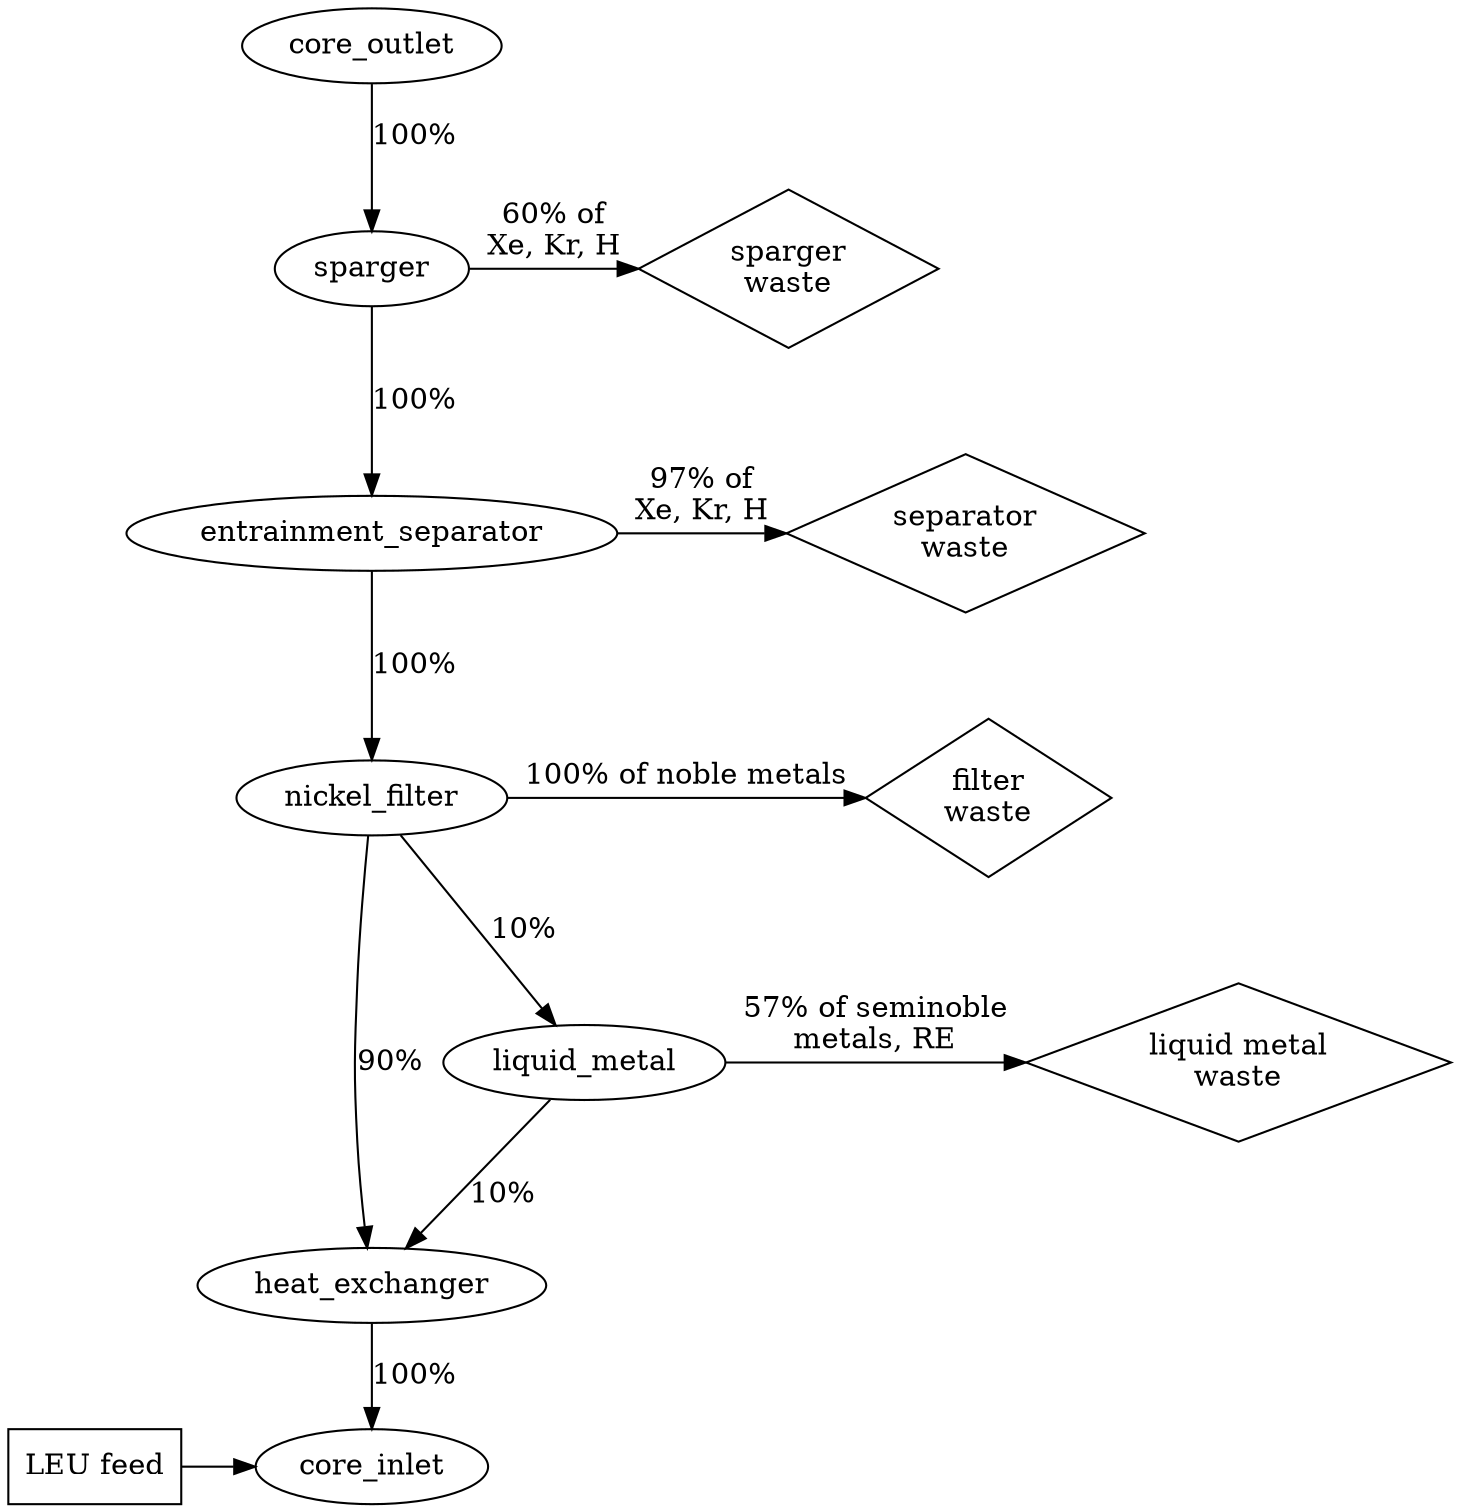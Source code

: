 digraph primary_fuel_salt {
    "sparger\nwaste" [shape=diamond]
    "separator\nwaste" [shape=diamond]
    "filter\nwaste" [shape=diamond]
    "liquid metal\nwaste" [shape=diamond]
    "LEU feed" [shape=box]
    
  "core_outlet" -> "sparger" [label="100%"]
  "sparger" -> "sparger\nwaste" [label="60% of\nXe, Kr, H"]
  "sparger" -> "entrainment_separator" [label="100%"]
  "entrainment_separator" -> "nickel_filter" [label="100%"]
  "entrainment_separator" -> "separator\nwaste" [label="97% of\nXe, Kr, H"]
  "nickel_filter" -> "heat_exchanger" [label="90%"]
  "nickel_filter" -> "filter\nwaste" [label="100% of noble metals"]
  "nickel_filter" -> "liquid_metal" [label="10%"]
  "liquid_metal" -> "heat_exchanger" [label="10%"]
  "liquid_metal" -> "liquid metal\nwaste" [label="57% of seminoble\nmetals, RE"]
  "heat_exchanger" -> "core_inlet" [label="100%"]
  "LEU feed" -> "core_inlet"

  subgraph sprg {
    rank="same"
    "sparger"
    "sparger\nwaste"
  }

  subgraph separ {
    rank="same"
    "entrainment_separator"
    "separator\nwaste"
  }

  subgraph ni {
    rank="same"
    "nickel_filter"
    "filter\nwaste"
  }
  
  subgraph liqme {
    rank="same"
    "liquid_metal"
    "liquid metal\nwaste"
  }
  
  subgraph feed {
    rank="same"
    "LEU feed"
    "core_inlet"
  }
}
